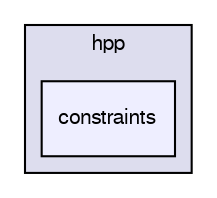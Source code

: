 digraph "constraints" {
  compound=true
  node [ fontsize="10", fontname="FreeSans"];
  edge [ labelfontsize="10", labelfontname="FreeSans"];
  subgraph clusterdir_80f723ffe9065ab940367db4fb4e6d74 {
    graph [ bgcolor="#ddddee", pencolor="black", label="hpp" fontname="FreeSans", fontsize="10", URL="dir_80f723ffe9065ab940367db4fb4e6d74.html"]
  dir_f9128a9f6bc89cde128a43aa222ec066 [shape=box, label="constraints", style="filled", fillcolor="#eeeeff", pencolor="black", URL="dir_f9128a9f6bc89cde128a43aa222ec066.html"];
  }
}

